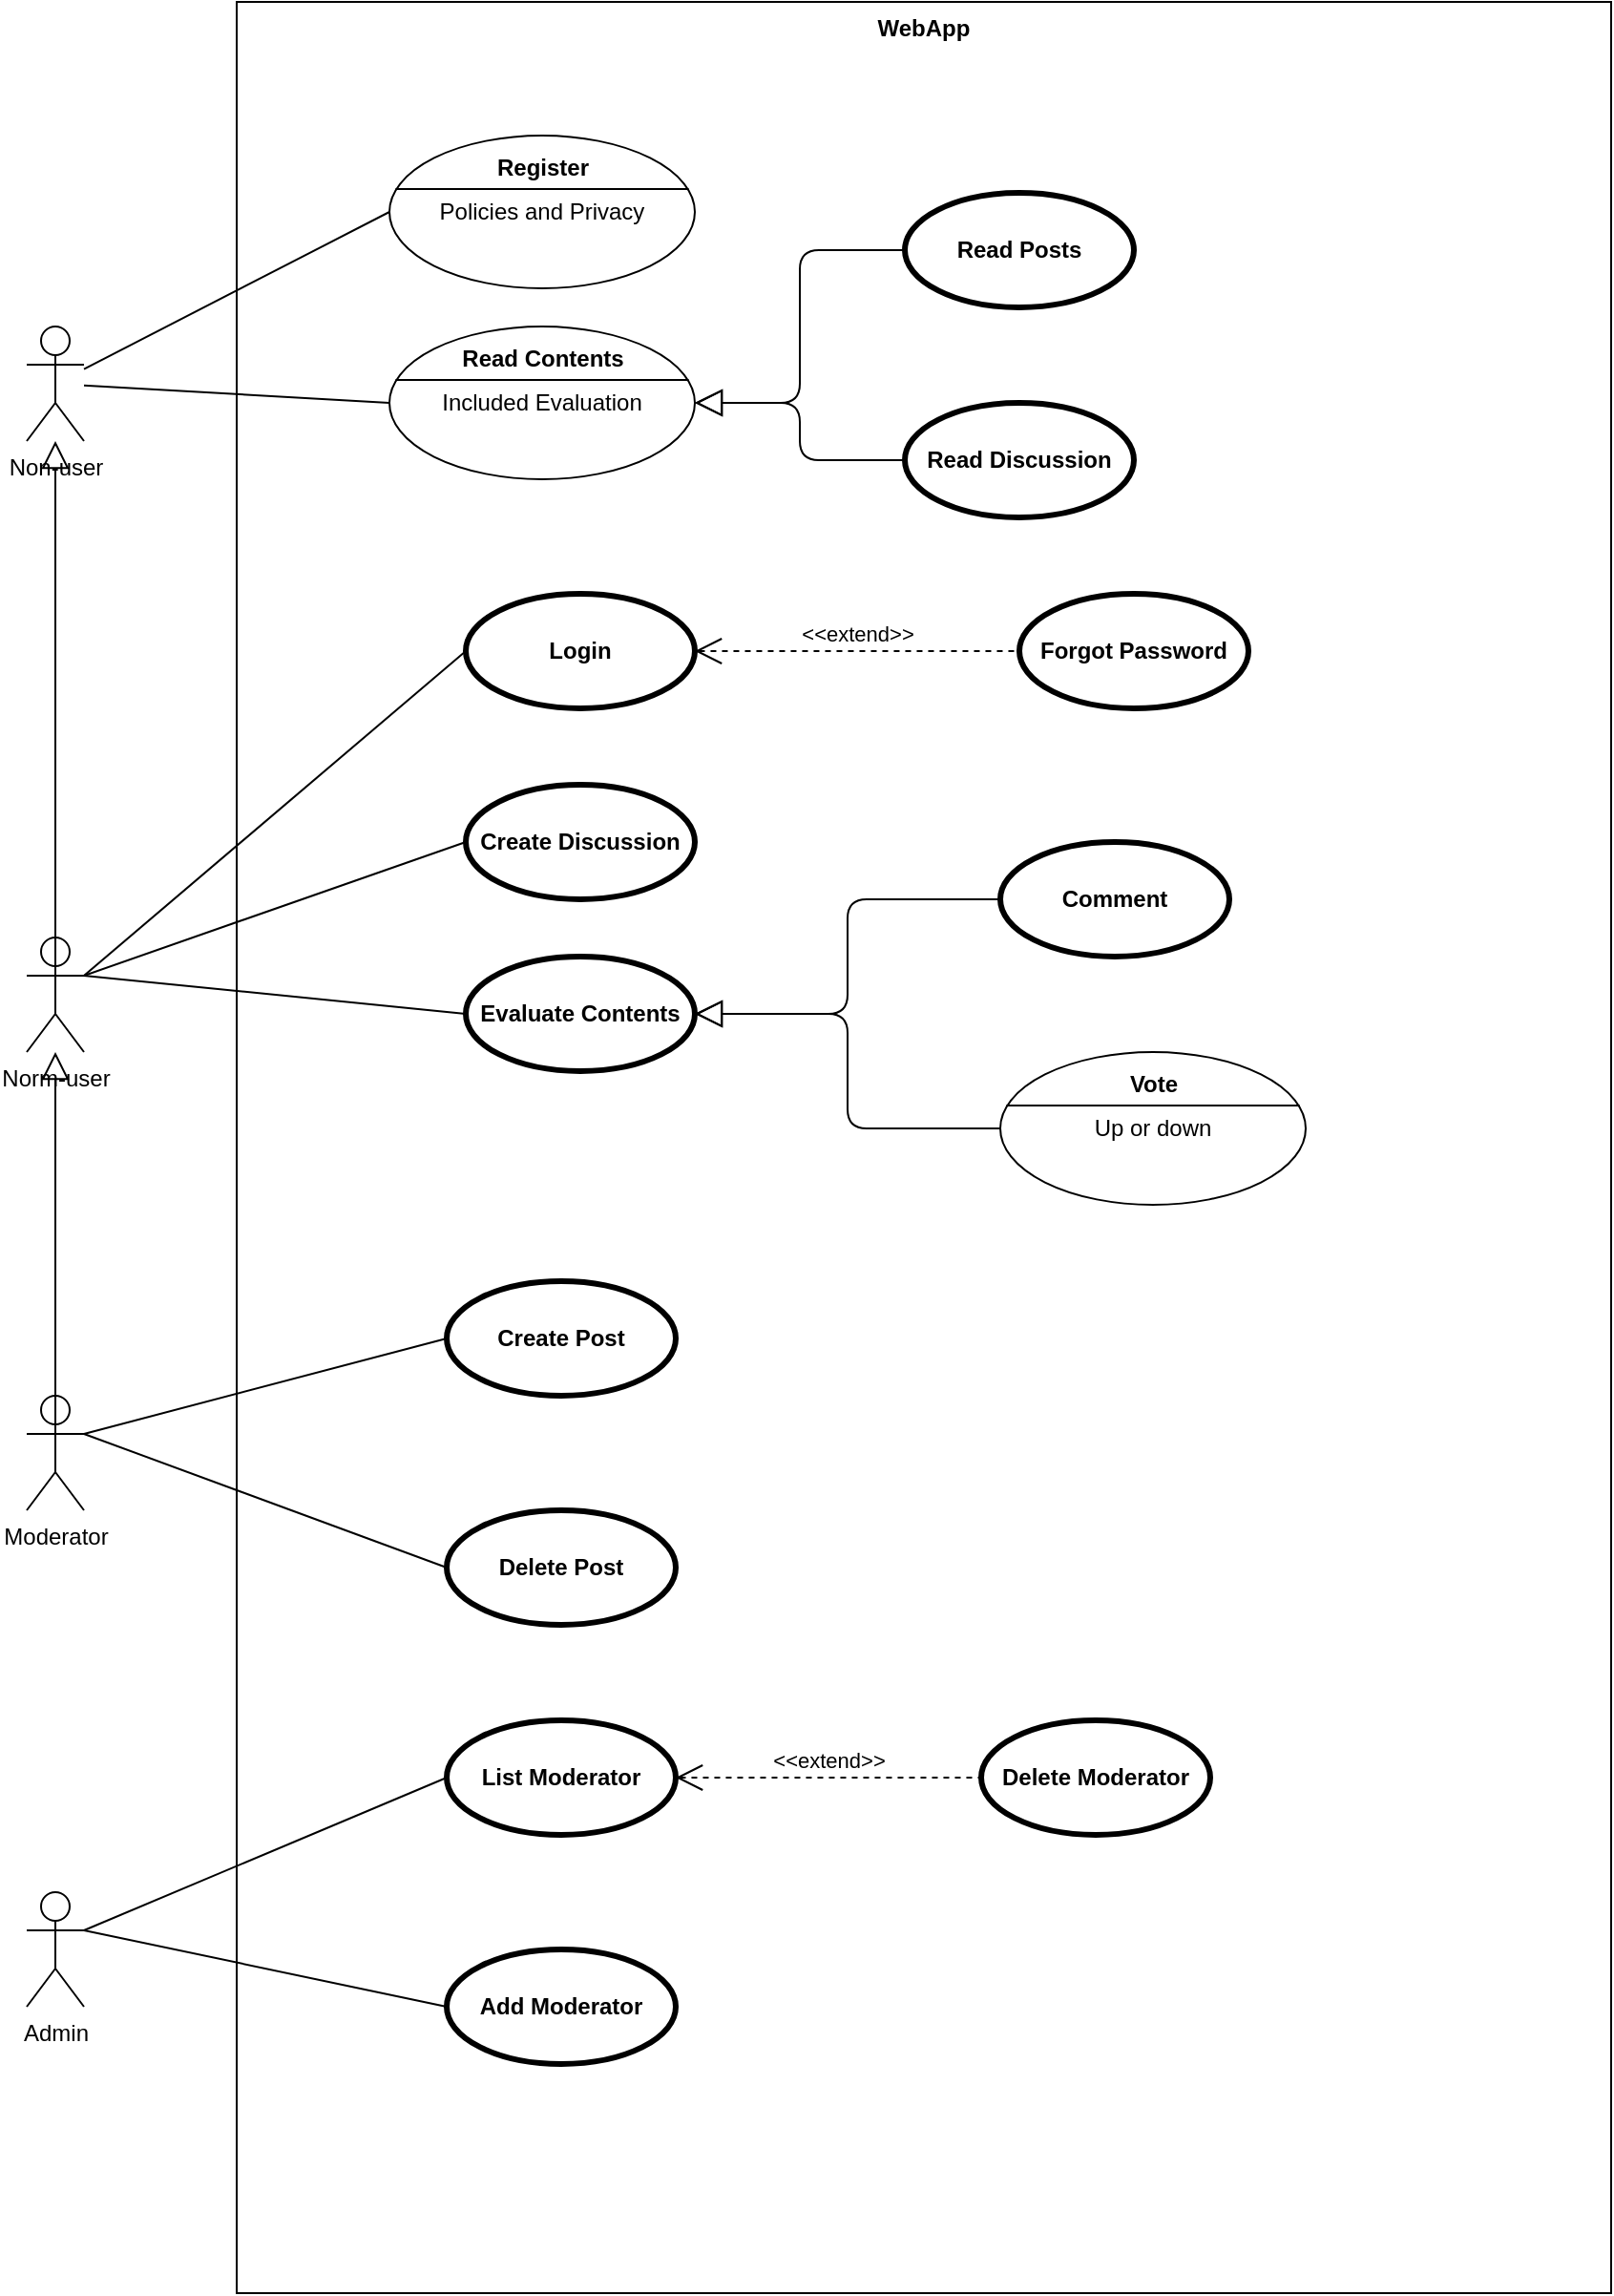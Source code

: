 <mxfile version="14.0.1" type="github">
  <diagram id="84YOrg4uFIsGKCoe84BH" name="Page-1">
    <mxGraphModel dx="1736" dy="986" grid="1" gridSize="10" guides="1" tooltips="1" connect="1" arrows="1" fold="1" page="1" pageScale="1" pageWidth="4681" pageHeight="3300" background="none" math="0" shadow="0">
      <root>
        <mxCell id="0" />
        <mxCell id="1" parent="0" />
        <mxCell id="L-mlZExfzhI1cS3ZOAjc-7" value="Non-user" style="shape=umlActor;verticalLabelPosition=bottom;verticalAlign=top;html=1;outlineConnect=0;" vertex="1" parent="1">
          <mxGeometry x="1620" y="1120" width="30" height="60" as="geometry" />
        </mxCell>
        <mxCell id="L-mlZExfzhI1cS3ZOAjc-8" value="Norm-user" style="shape=umlActor;verticalLabelPosition=bottom;verticalAlign=top;html=1;outlineConnect=0;" vertex="1" parent="1">
          <mxGeometry x="1620" y="1440" width="30" height="60" as="geometry" />
        </mxCell>
        <mxCell id="L-mlZExfzhI1cS3ZOAjc-15" value="Admin" style="shape=umlActor;verticalLabelPosition=bottom;verticalAlign=top;html=1;outlineConnect=0;" vertex="1" parent="1">
          <mxGeometry x="1620" y="1940" width="30" height="60" as="geometry" />
        </mxCell>
        <mxCell id="L-mlZExfzhI1cS3ZOAjc-16" value="Moderator&lt;br&gt;" style="shape=umlActor;verticalLabelPosition=bottom;verticalAlign=top;html=1;outlineConnect=0;" vertex="1" parent="1">
          <mxGeometry x="1620" y="1680" width="30" height="60" as="geometry" />
        </mxCell>
        <mxCell id="L-mlZExfzhI1cS3ZOAjc-30" value="" style="edgeStyle=none;html=1;endArrow=block;endFill=0;endSize=12;verticalAlign=bottom;exitX=0.5;exitY=0.5;exitDx=0;exitDy=0;exitPerimeter=0;" edge="1" parent="1" source="L-mlZExfzhI1cS3ZOAjc-8" target="L-mlZExfzhI1cS3ZOAjc-7">
          <mxGeometry width="160" relative="1" as="geometry">
            <mxPoint x="1410" y="1450" as="sourcePoint" />
            <mxPoint x="1510" y="1370" as="targetPoint" />
          </mxGeometry>
        </mxCell>
        <mxCell id="L-mlZExfzhI1cS3ZOAjc-32" value="" style="edgeStyle=none;html=1;endArrow=block;endFill=0;endSize=12;verticalAlign=bottom;exitX=0.5;exitY=0.5;exitDx=0;exitDy=0;exitPerimeter=0;" edge="1" parent="1" source="L-mlZExfzhI1cS3ZOAjc-16" target="L-mlZExfzhI1cS3ZOAjc-8">
          <mxGeometry width="160" relative="1" as="geometry">
            <mxPoint x="1505" y="1540" as="sourcePoint" />
            <mxPoint x="1560" y="1430" as="targetPoint" />
          </mxGeometry>
        </mxCell>
        <mxCell id="L-mlZExfzhI1cS3ZOAjc-39" value="WebApp" style="shape=rect;html=1;verticalAlign=top;fontStyle=1;whiteSpace=wrap;align=center;" vertex="1" parent="1">
          <mxGeometry x="1730" y="950" width="720" height="1200" as="geometry" />
        </mxCell>
        <mxCell id="L-mlZExfzhI1cS3ZOAjc-40" value="Login" style="shape=ellipse;html=1;strokeWidth=3;fontStyle=1;whiteSpace=wrap;align=center;perimeter=ellipsePerimeter;" vertex="1" parent="1">
          <mxGeometry x="1850" y="1260" width="120" height="60" as="geometry" />
        </mxCell>
        <mxCell id="L-mlZExfzhI1cS3ZOAjc-41" value="Create Discussion" style="shape=ellipse;html=1;strokeWidth=3;fontStyle=1;whiteSpace=wrap;align=center;perimeter=ellipsePerimeter;" vertex="1" parent="1">
          <mxGeometry x="1850" y="1360" width="120" height="60" as="geometry" />
        </mxCell>
        <mxCell id="L-mlZExfzhI1cS3ZOAjc-43" value="" style="edgeStyle=none;html=1;endArrow=none;verticalAlign=bottom;entryX=0;entryY=0.5;entryDx=0;entryDy=0;entryPerimeter=0;" edge="1" parent="1" source="L-mlZExfzhI1cS3ZOAjc-7" target="L-mlZExfzhI1cS3ZOAjc-74">
          <mxGeometry width="160" relative="1" as="geometry">
            <mxPoint x="1670" y="1149.5" as="sourcePoint" />
            <mxPoint x="1820" y="1150" as="targetPoint" />
          </mxGeometry>
        </mxCell>
        <mxCell id="L-mlZExfzhI1cS3ZOAjc-44" value="" style="edgeStyle=none;html=1;endArrow=none;verticalAlign=bottom;entryX=0;entryY=0.5;entryDx=0;entryDy=0;exitX=1;exitY=0.333;exitDx=0;exitDy=0;exitPerimeter=0;" edge="1" parent="1" source="L-mlZExfzhI1cS3ZOAjc-8" target="L-mlZExfzhI1cS3ZOAjc-40">
          <mxGeometry width="160" relative="1" as="geometry">
            <mxPoint x="1910" y="1290" as="sourcePoint" />
            <mxPoint x="2070" y="1290" as="targetPoint" />
          </mxGeometry>
        </mxCell>
        <mxCell id="L-mlZExfzhI1cS3ZOAjc-45" value="" style="edgeStyle=none;html=1;endArrow=none;verticalAlign=bottom;entryX=0;entryY=0.5;entryDx=0;entryDy=0;exitX=1;exitY=0.333;exitDx=0;exitDy=0;exitPerimeter=0;" edge="1" parent="1" source="L-mlZExfzhI1cS3ZOAjc-8" target="L-mlZExfzhI1cS3ZOAjc-41">
          <mxGeometry width="160" relative="1" as="geometry">
            <mxPoint x="1660" y="1455" as="sourcePoint" />
            <mxPoint x="1820" y="1380" as="targetPoint" />
          </mxGeometry>
        </mxCell>
        <mxCell id="L-mlZExfzhI1cS3ZOAjc-47" value="" style="edgeStyle=none;html=1;endArrow=none;verticalAlign=bottom;entryX=0;entryY=0.5;entryDx=0;entryDy=0;entryPerimeter=0;" edge="1" parent="1" source="L-mlZExfzhI1cS3ZOAjc-7" target="L-mlZExfzhI1cS3ZOAjc-48">
          <mxGeometry width="160" relative="1" as="geometry">
            <mxPoint x="1910" y="1190" as="sourcePoint" />
            <mxPoint x="1830" y="1240" as="targetPoint" />
          </mxGeometry>
        </mxCell>
        <mxCell id="L-mlZExfzhI1cS3ZOAjc-48" value="Policies and Privacy" style="html=1;shape=mxgraph.sysml.useCaseExtPt;whiteSpace=wrap;align=center;" vertex="1" parent="1">
          <mxGeometry x="1810" y="1020" width="160" height="80" as="geometry" />
        </mxCell>
        <mxCell id="L-mlZExfzhI1cS3ZOAjc-49" value="Register" style="resizable=0;html=1;verticalAlign=middle;align=center;labelBackgroundColor=none;fontStyle=1;" connectable="0" vertex="1" parent="L-mlZExfzhI1cS3ZOAjc-48">
          <mxGeometry x="80" y="17" as="geometry" />
        </mxCell>
        <mxCell id="L-mlZExfzhI1cS3ZOAjc-50" value="Forgot Password" style="shape=ellipse;html=1;strokeWidth=3;fontStyle=1;whiteSpace=wrap;align=center;perimeter=ellipsePerimeter;" vertex="1" parent="1">
          <mxGeometry x="2140" y="1260" width="120" height="60" as="geometry" />
        </mxCell>
        <mxCell id="L-mlZExfzhI1cS3ZOAjc-51" value="&amp;lt;&amp;lt;extend&amp;gt;&amp;gt;" style="edgeStyle=none;html=1;startArrow=open;endArrow=none;startSize=12;verticalAlign=bottom;dashed=1;labelBackgroundColor=none;entryX=0;entryY=0.5;entryDx=0;entryDy=0;exitX=1;exitY=0.5;exitDx=0;exitDy=0;" edge="1" parent="1" source="L-mlZExfzhI1cS3ZOAjc-40" target="L-mlZExfzhI1cS3ZOAjc-50">
          <mxGeometry width="160" relative="1" as="geometry">
            <mxPoint x="2040" y="1140" as="sourcePoint" />
            <mxPoint x="2120" y="1139.5" as="targetPoint" />
          </mxGeometry>
        </mxCell>
        <mxCell id="L-mlZExfzhI1cS3ZOAjc-52" value="Evaluate Contents" style="shape=ellipse;html=1;strokeWidth=3;fontStyle=1;whiteSpace=wrap;align=center;perimeter=ellipsePerimeter;" vertex="1" parent="1">
          <mxGeometry x="1850" y="1450" width="120" height="60" as="geometry" />
        </mxCell>
        <mxCell id="L-mlZExfzhI1cS3ZOAjc-53" value="Create Post" style="shape=ellipse;html=1;strokeWidth=3;fontStyle=1;whiteSpace=wrap;align=center;perimeter=ellipsePerimeter;" vertex="1" parent="1">
          <mxGeometry x="1840" y="1620" width="120" height="60" as="geometry" />
        </mxCell>
        <mxCell id="L-mlZExfzhI1cS3ZOAjc-54" value="" style="edgeStyle=none;html=1;endArrow=none;verticalAlign=bottom;exitX=1;exitY=0.333;exitDx=0;exitDy=0;exitPerimeter=0;entryX=0;entryY=0.5;entryDx=0;entryDy=0;" edge="1" parent="1" source="L-mlZExfzhI1cS3ZOAjc-16" target="L-mlZExfzhI1cS3ZOAjc-53">
          <mxGeometry width="160" relative="1" as="geometry">
            <mxPoint x="1710" y="1720" as="sourcePoint" />
            <mxPoint x="1870" y="1720" as="targetPoint" />
          </mxGeometry>
        </mxCell>
        <mxCell id="L-mlZExfzhI1cS3ZOAjc-55" value="" style="edgeStyle=none;html=1;endArrow=none;verticalAlign=bottom;entryX=0;entryY=0.5;entryDx=0;entryDy=0;exitX=1;exitY=0.333;exitDx=0;exitDy=0;exitPerimeter=0;" edge="1" parent="1" source="L-mlZExfzhI1cS3ZOAjc-8" target="L-mlZExfzhI1cS3ZOAjc-52">
          <mxGeometry width="160" relative="1" as="geometry">
            <mxPoint x="1670" y="1450" as="sourcePoint" />
            <mxPoint x="2070" y="1410" as="targetPoint" />
          </mxGeometry>
        </mxCell>
        <mxCell id="L-mlZExfzhI1cS3ZOAjc-56" value="List Moderator" style="shape=ellipse;html=1;strokeWidth=3;fontStyle=1;whiteSpace=wrap;align=center;perimeter=ellipsePerimeter;" vertex="1" parent="1">
          <mxGeometry x="1840" y="1850" width="120" height="60" as="geometry" />
        </mxCell>
        <mxCell id="L-mlZExfzhI1cS3ZOAjc-57" value="" style="edgeStyle=none;html=1;endArrow=none;verticalAlign=bottom;exitX=1;exitY=0.333;exitDx=0;exitDy=0;exitPerimeter=0;entryX=0;entryY=0.5;entryDx=0;entryDy=0;" edge="1" parent="1" source="L-mlZExfzhI1cS3ZOAjc-15" target="L-mlZExfzhI1cS3ZOAjc-56">
          <mxGeometry width="160" relative="1" as="geometry">
            <mxPoint x="1910" y="1890" as="sourcePoint" />
            <mxPoint x="2050" y="1890" as="targetPoint" />
          </mxGeometry>
        </mxCell>
        <mxCell id="L-mlZExfzhI1cS3ZOAjc-58" value="" style="edgeStyle=elbowEdgeStyle;html=1;endArrow=block;endFill=0;endSize=12;verticalAlign=bottom;entryX=1;entryY=0.5;entryDx=0;entryDy=0;exitX=0;exitY=0.5;exitDx=0;exitDy=0;" edge="1" parent="1" source="L-mlZExfzhI1cS3ZOAjc-59" target="L-mlZExfzhI1cS3ZOAjc-52">
          <mxGeometry width="160" relative="1" as="geometry">
            <mxPoint x="2050" y="1400" as="sourcePoint" />
            <mxPoint x="2210" y="1400" as="targetPoint" />
          </mxGeometry>
        </mxCell>
        <mxCell id="L-mlZExfzhI1cS3ZOAjc-59" value="Comment" style="shape=ellipse;html=1;strokeWidth=3;fontStyle=1;whiteSpace=wrap;align=center;perimeter=ellipsePerimeter;" vertex="1" parent="1">
          <mxGeometry x="2130" y="1390" width="120" height="60" as="geometry" />
        </mxCell>
        <mxCell id="L-mlZExfzhI1cS3ZOAjc-61" value="" style="edgeStyle=elbowEdgeStyle;html=1;endArrow=block;endFill=0;endSize=12;verticalAlign=bottom;exitX=0;exitY=0.5;exitDx=0;exitDy=0;entryX=1;entryY=0.5;entryDx=0;entryDy=0;exitPerimeter=0;" edge="1" parent="1" source="L-mlZExfzhI1cS3ZOAjc-62" target="L-mlZExfzhI1cS3ZOAjc-52">
          <mxGeometry width="160" relative="1" as="geometry">
            <mxPoint x="2130" y="1540" as="sourcePoint" />
            <mxPoint x="2070" y="1410" as="targetPoint" />
          </mxGeometry>
        </mxCell>
        <mxCell id="L-mlZExfzhI1cS3ZOAjc-62" value="Up or down" style="html=1;shape=mxgraph.sysml.useCaseExtPt;whiteSpace=wrap;align=center;" vertex="1" parent="1">
          <mxGeometry x="2130" y="1500" width="160" height="80" as="geometry" />
        </mxCell>
        <mxCell id="L-mlZExfzhI1cS3ZOAjc-63" value="Vote" style="resizable=0;html=1;verticalAlign=middle;align=center;labelBackgroundColor=none;fontStyle=1;" connectable="0" vertex="1" parent="L-mlZExfzhI1cS3ZOAjc-62">
          <mxGeometry x="80" y="17" as="geometry" />
        </mxCell>
        <mxCell id="L-mlZExfzhI1cS3ZOAjc-64" value="Read Discussion" style="shape=ellipse;html=1;strokeWidth=3;fontStyle=1;whiteSpace=wrap;align=center;perimeter=ellipsePerimeter;" vertex="1" parent="1">
          <mxGeometry x="2080" y="1160" width="120" height="60" as="geometry" />
        </mxCell>
        <mxCell id="L-mlZExfzhI1cS3ZOAjc-65" value="Read Posts" style="shape=ellipse;html=1;strokeWidth=3;fontStyle=1;whiteSpace=wrap;align=center;perimeter=ellipsePerimeter;" vertex="1" parent="1">
          <mxGeometry x="2080" y="1050" width="120" height="60" as="geometry" />
        </mxCell>
        <mxCell id="L-mlZExfzhI1cS3ZOAjc-66" value="" style="edgeStyle=elbowEdgeStyle;html=1;endArrow=block;endFill=0;endSize=12;verticalAlign=bottom;entryX=1;entryY=0.5;entryDx=0;entryDy=0;exitX=0;exitY=0.5;exitDx=0;exitDy=0;entryPerimeter=0;" edge="1" parent="1" source="L-mlZExfzhI1cS3ZOAjc-65" target="L-mlZExfzhI1cS3ZOAjc-74">
          <mxGeometry width="160" relative="1" as="geometry">
            <mxPoint x="1910" y="1210" as="sourcePoint" />
            <mxPoint x="1940" y="1150" as="targetPoint" />
          </mxGeometry>
        </mxCell>
        <mxCell id="L-mlZExfzhI1cS3ZOAjc-67" value="" style="edgeStyle=elbowEdgeStyle;html=1;endArrow=block;endFill=0;endSize=12;verticalAlign=bottom;exitX=0;exitY=0.5;exitDx=0;exitDy=0;entryX=1;entryY=0.5;entryDx=0;entryDy=0;entryPerimeter=0;" edge="1" parent="1" source="L-mlZExfzhI1cS3ZOAjc-64" target="L-mlZExfzhI1cS3ZOAjc-74">
          <mxGeometry width="160" relative="1" as="geometry">
            <mxPoint x="1910" y="1210" as="sourcePoint" />
            <mxPoint x="1940" y="1150" as="targetPoint" />
          </mxGeometry>
        </mxCell>
        <mxCell id="L-mlZExfzhI1cS3ZOAjc-68" value="Delete Moderator" style="shape=ellipse;html=1;strokeWidth=3;fontStyle=1;whiteSpace=wrap;align=center;perimeter=ellipsePerimeter;" vertex="1" parent="1">
          <mxGeometry x="2120" y="1850" width="120" height="60" as="geometry" />
        </mxCell>
        <mxCell id="L-mlZExfzhI1cS3ZOAjc-69" value="Add Moderator" style="shape=ellipse;html=1;strokeWidth=3;fontStyle=1;whiteSpace=wrap;align=center;perimeter=ellipsePerimeter;" vertex="1" parent="1">
          <mxGeometry x="1840" y="1970" width="120" height="60" as="geometry" />
        </mxCell>
        <mxCell id="L-mlZExfzhI1cS3ZOAjc-70" value="" style="edgeStyle=none;html=1;endArrow=none;verticalAlign=bottom;exitX=1;exitY=0.333;exitDx=0;exitDy=0;exitPerimeter=0;entryX=0;entryY=0.5;entryDx=0;entryDy=0;" edge="1" parent="1" source="L-mlZExfzhI1cS3ZOAjc-15" target="L-mlZExfzhI1cS3ZOAjc-69">
          <mxGeometry width="160" relative="1" as="geometry">
            <mxPoint x="1910" y="2060" as="sourcePoint" />
            <mxPoint x="2070" y="2060" as="targetPoint" />
          </mxGeometry>
        </mxCell>
        <mxCell id="L-mlZExfzhI1cS3ZOAjc-71" value="&amp;lt;&amp;lt;extend&amp;gt;&amp;gt;" style="edgeStyle=none;html=1;startArrow=open;endArrow=none;startSize=12;verticalAlign=bottom;dashed=1;labelBackgroundColor=none;exitX=1;exitY=0.5;exitDx=0;exitDy=0;entryX=0;entryY=0.5;entryDx=0;entryDy=0;" edge="1" parent="1" source="L-mlZExfzhI1cS3ZOAjc-56" target="L-mlZExfzhI1cS3ZOAjc-68">
          <mxGeometry width="160" relative="1" as="geometry">
            <mxPoint x="1910" y="1950" as="sourcePoint" />
            <mxPoint x="2070" y="1950" as="targetPoint" />
          </mxGeometry>
        </mxCell>
        <mxCell id="L-mlZExfzhI1cS3ZOAjc-72" value="Delete Post" style="shape=ellipse;html=1;strokeWidth=3;fontStyle=1;whiteSpace=wrap;align=center;perimeter=ellipsePerimeter;gradientColor=none;" vertex="1" parent="1">
          <mxGeometry x="1840" y="1740" width="120" height="60" as="geometry" />
        </mxCell>
        <mxCell id="L-mlZExfzhI1cS3ZOAjc-73" value="" style="edgeStyle=none;html=1;endArrow=none;verticalAlign=bottom;exitX=1;exitY=0.333;exitDx=0;exitDy=0;exitPerimeter=0;entryX=0;entryY=0.5;entryDx=0;entryDy=0;" edge="1" parent="1" source="L-mlZExfzhI1cS3ZOAjc-16" target="L-mlZExfzhI1cS3ZOAjc-72">
          <mxGeometry width="160" relative="1" as="geometry">
            <mxPoint x="1940" y="1840" as="sourcePoint" />
            <mxPoint x="2100" y="1840" as="targetPoint" />
          </mxGeometry>
        </mxCell>
        <mxCell id="L-mlZExfzhI1cS3ZOAjc-74" value="Included Evaluation" style="html=1;shape=mxgraph.sysml.useCaseExtPt;whiteSpace=wrap;align=center;gradientColor=none;" vertex="1" parent="1">
          <mxGeometry x="1810" y="1120" width="160" height="80" as="geometry" />
        </mxCell>
        <mxCell id="L-mlZExfzhI1cS3ZOAjc-75" value="Read Contents" style="resizable=0;html=1;verticalAlign=middle;align=center;labelBackgroundColor=none;fontStyle=1;" connectable="0" vertex="1" parent="L-mlZExfzhI1cS3ZOAjc-74">
          <mxGeometry x="80" y="17" as="geometry" />
        </mxCell>
      </root>
    </mxGraphModel>
  </diagram>
</mxfile>
